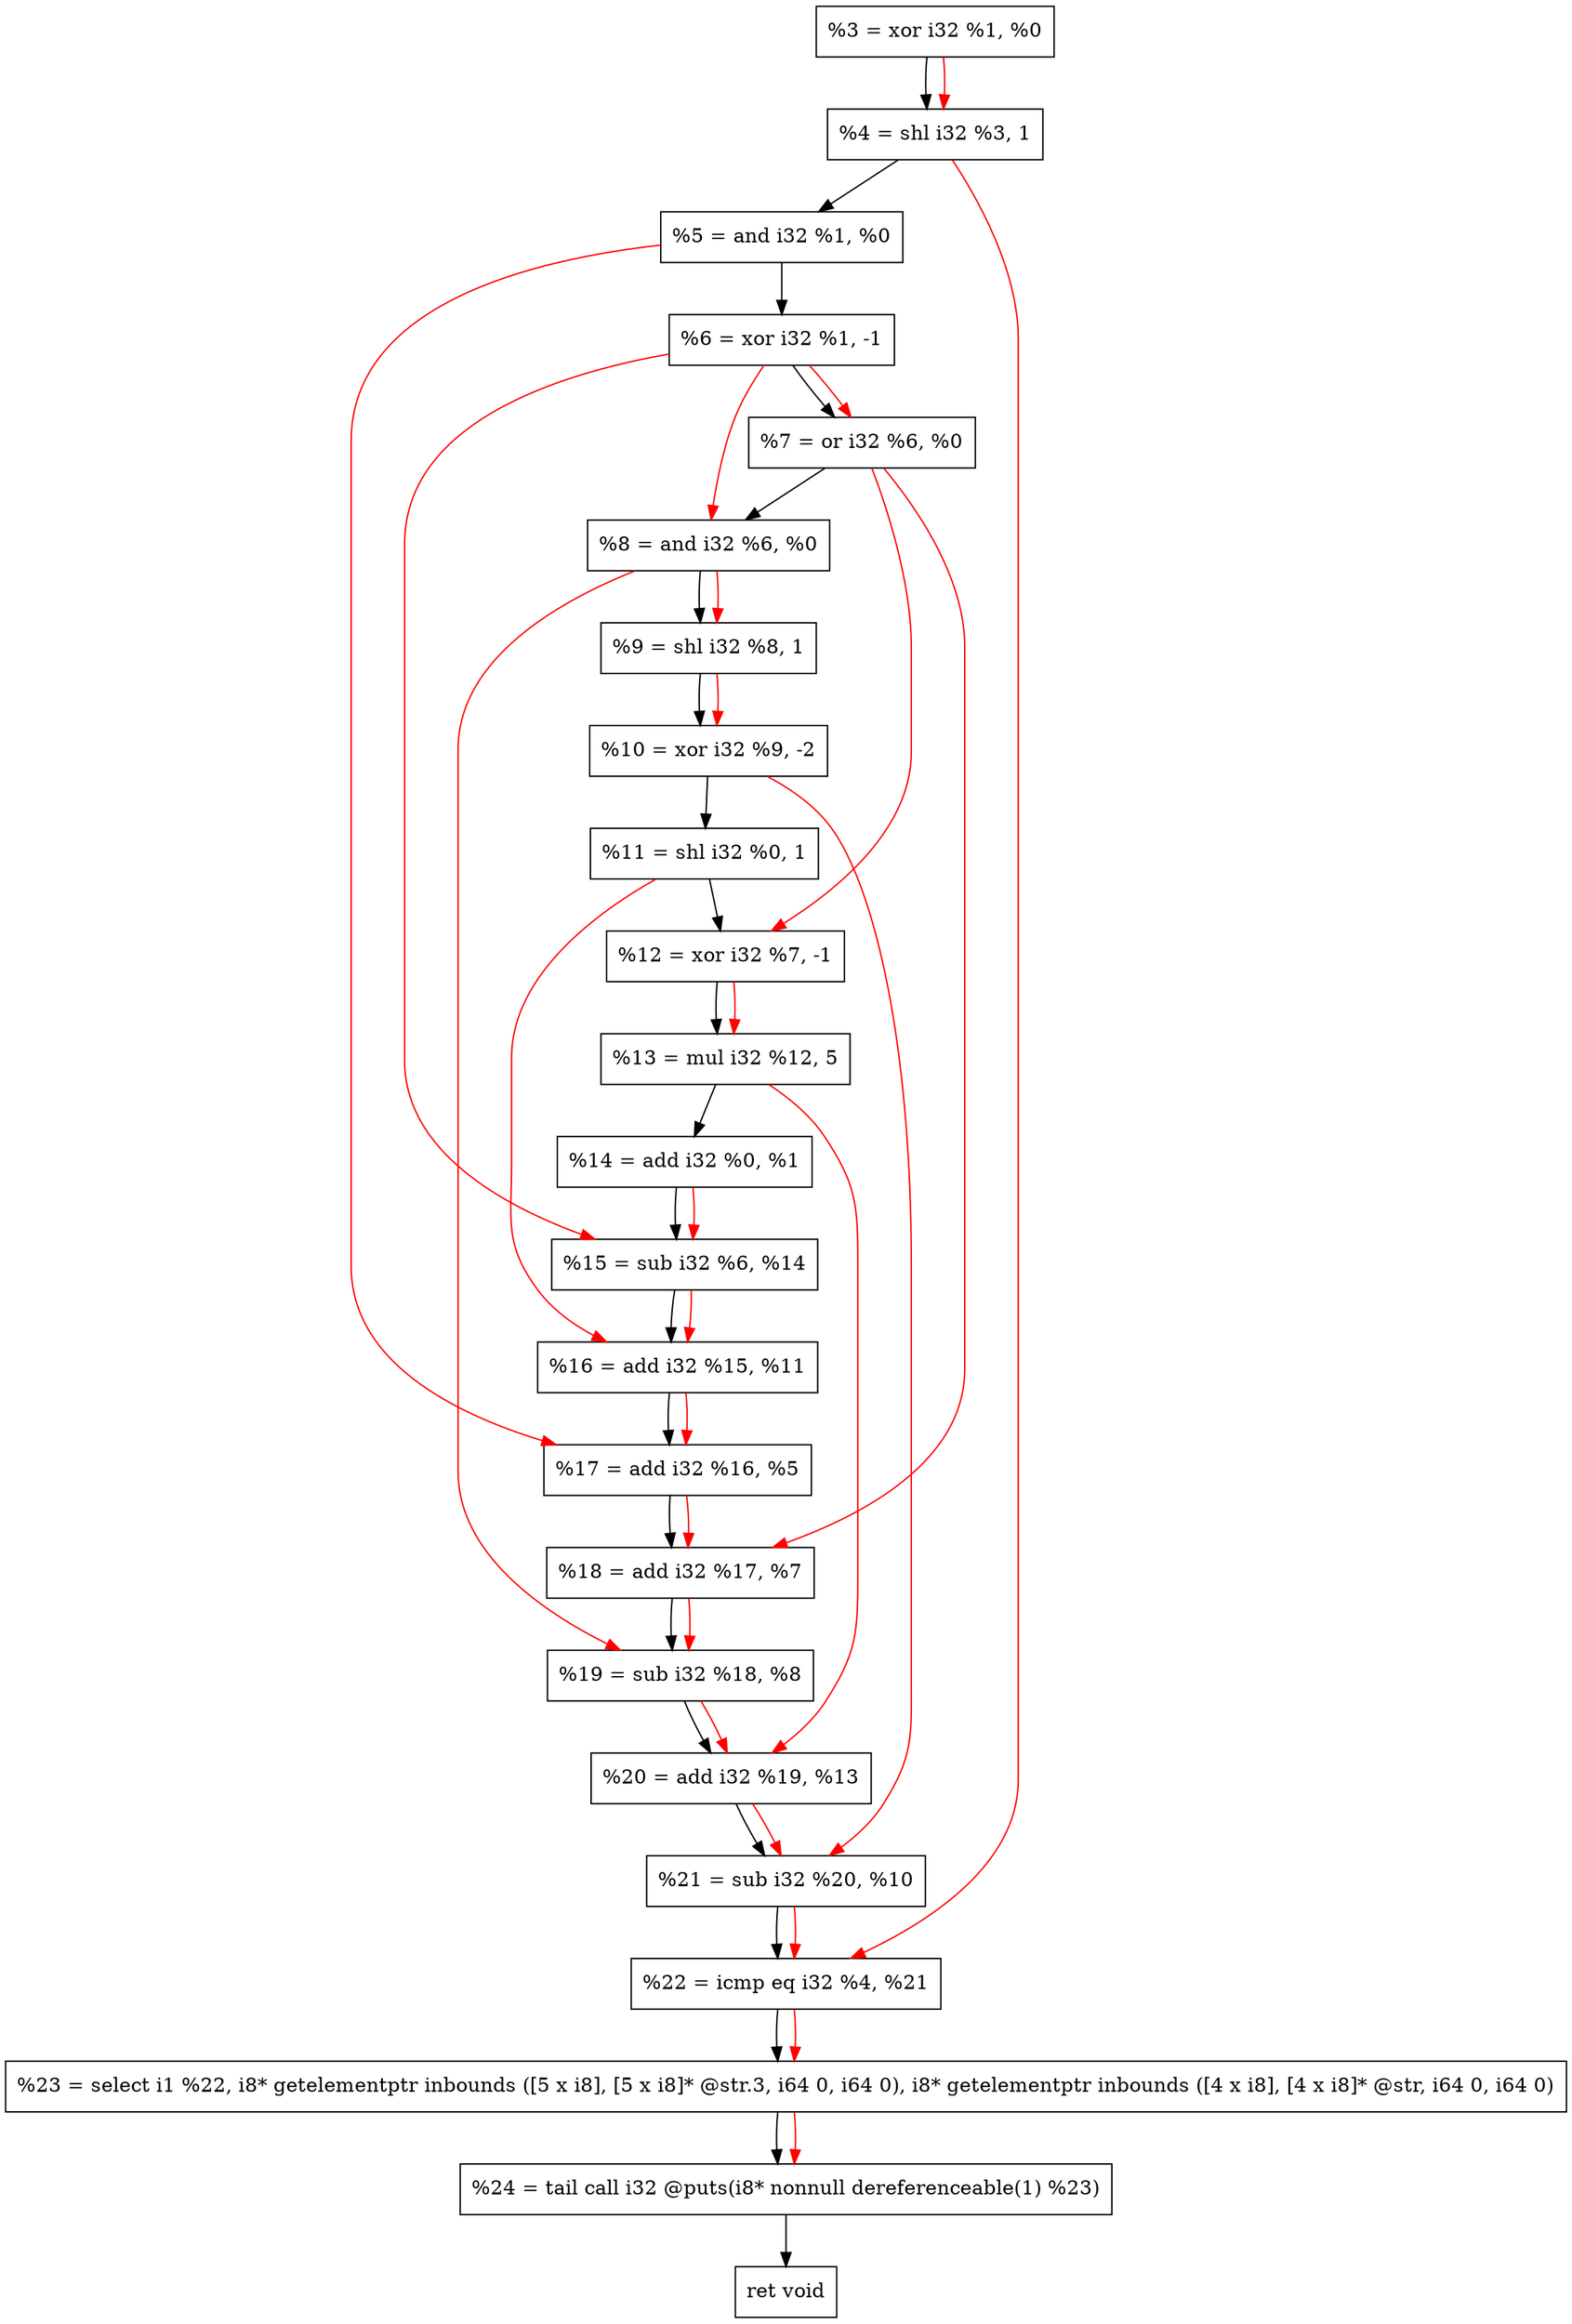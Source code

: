 digraph "DFG for'crackme' function" {
	Node0x1d38480[shape=record, label="  %3 = xor i32 %1, %0"];
	Node0x1d38b30[shape=record, label="  %4 = shl i32 %3, 1"];
	Node0x1d38bf0[shape=record, label="  %5 = and i32 %1, %0"];
	Node0x1d38c60[shape=record, label="  %6 = xor i32 %1, -1"];
	Node0x1d38cd0[shape=record, label="  %7 = or i32 %6, %0"];
	Node0x1d38d40[shape=record, label="  %8 = and i32 %6, %0"];
	Node0x1d38db0[shape=record, label="  %9 = shl i32 %8, 1"];
	Node0x1d38e50[shape=record, label="  %10 = xor i32 %9, -2"];
	Node0x1d38ec0[shape=record, label="  %11 = shl i32 %0, 1"];
	Node0x1d38f30[shape=record, label="  %12 = xor i32 %7, -1"];
	Node0x1d38fd0[shape=record, label="  %13 = mul i32 %12, 5"];
	Node0x1d39040[shape=record, label="  %14 = add i32 %0, %1"];
	Node0x1d390b0[shape=record, label="  %15 = sub i32 %6, %14"];
	Node0x1d39120[shape=record, label="  %16 = add i32 %15, %11"];
	Node0x1d39190[shape=record, label="  %17 = add i32 %16, %5"];
	Node0x1d39200[shape=record, label="  %18 = add i32 %17, %7"];
	Node0x1d39270[shape=record, label="  %19 = sub i32 %18, %8"];
	Node0x1d392e0[shape=record, label="  %20 = add i32 %19, %13"];
	Node0x1d39350[shape=record, label="  %21 = sub i32 %20, %10"];
	Node0x1d393c0[shape=record, label="  %22 = icmp eq i32 %4, %21"];
	Node0x1cd9268[shape=record, label="  %23 = select i1 %22, i8* getelementptr inbounds ([5 x i8], [5 x i8]* @str.3, i64 0, i64 0), i8* getelementptr inbounds ([4 x i8], [4 x i8]* @str, i64 0, i64 0)"];
	Node0x1d39860[shape=record, label="  %24 = tail call i32 @puts(i8* nonnull dereferenceable(1) %23)"];
	Node0x1d398b0[shape=record, label="  ret void"];
	Node0x1d38480 -> Node0x1d38b30;
	Node0x1d38b30 -> Node0x1d38bf0;
	Node0x1d38bf0 -> Node0x1d38c60;
	Node0x1d38c60 -> Node0x1d38cd0;
	Node0x1d38cd0 -> Node0x1d38d40;
	Node0x1d38d40 -> Node0x1d38db0;
	Node0x1d38db0 -> Node0x1d38e50;
	Node0x1d38e50 -> Node0x1d38ec0;
	Node0x1d38ec0 -> Node0x1d38f30;
	Node0x1d38f30 -> Node0x1d38fd0;
	Node0x1d38fd0 -> Node0x1d39040;
	Node0x1d39040 -> Node0x1d390b0;
	Node0x1d390b0 -> Node0x1d39120;
	Node0x1d39120 -> Node0x1d39190;
	Node0x1d39190 -> Node0x1d39200;
	Node0x1d39200 -> Node0x1d39270;
	Node0x1d39270 -> Node0x1d392e0;
	Node0x1d392e0 -> Node0x1d39350;
	Node0x1d39350 -> Node0x1d393c0;
	Node0x1d393c0 -> Node0x1cd9268;
	Node0x1cd9268 -> Node0x1d39860;
	Node0x1d39860 -> Node0x1d398b0;
edge [color=red]
	Node0x1d38480 -> Node0x1d38b30;
	Node0x1d38c60 -> Node0x1d38cd0;
	Node0x1d38c60 -> Node0x1d38d40;
	Node0x1d38d40 -> Node0x1d38db0;
	Node0x1d38db0 -> Node0x1d38e50;
	Node0x1d38cd0 -> Node0x1d38f30;
	Node0x1d38f30 -> Node0x1d38fd0;
	Node0x1d38c60 -> Node0x1d390b0;
	Node0x1d39040 -> Node0x1d390b0;
	Node0x1d390b0 -> Node0x1d39120;
	Node0x1d38ec0 -> Node0x1d39120;
	Node0x1d39120 -> Node0x1d39190;
	Node0x1d38bf0 -> Node0x1d39190;
	Node0x1d39190 -> Node0x1d39200;
	Node0x1d38cd0 -> Node0x1d39200;
	Node0x1d39200 -> Node0x1d39270;
	Node0x1d38d40 -> Node0x1d39270;
	Node0x1d39270 -> Node0x1d392e0;
	Node0x1d38fd0 -> Node0x1d392e0;
	Node0x1d392e0 -> Node0x1d39350;
	Node0x1d38e50 -> Node0x1d39350;
	Node0x1d38b30 -> Node0x1d393c0;
	Node0x1d39350 -> Node0x1d393c0;
	Node0x1d393c0 -> Node0x1cd9268;
	Node0x1cd9268 -> Node0x1d39860;
}
